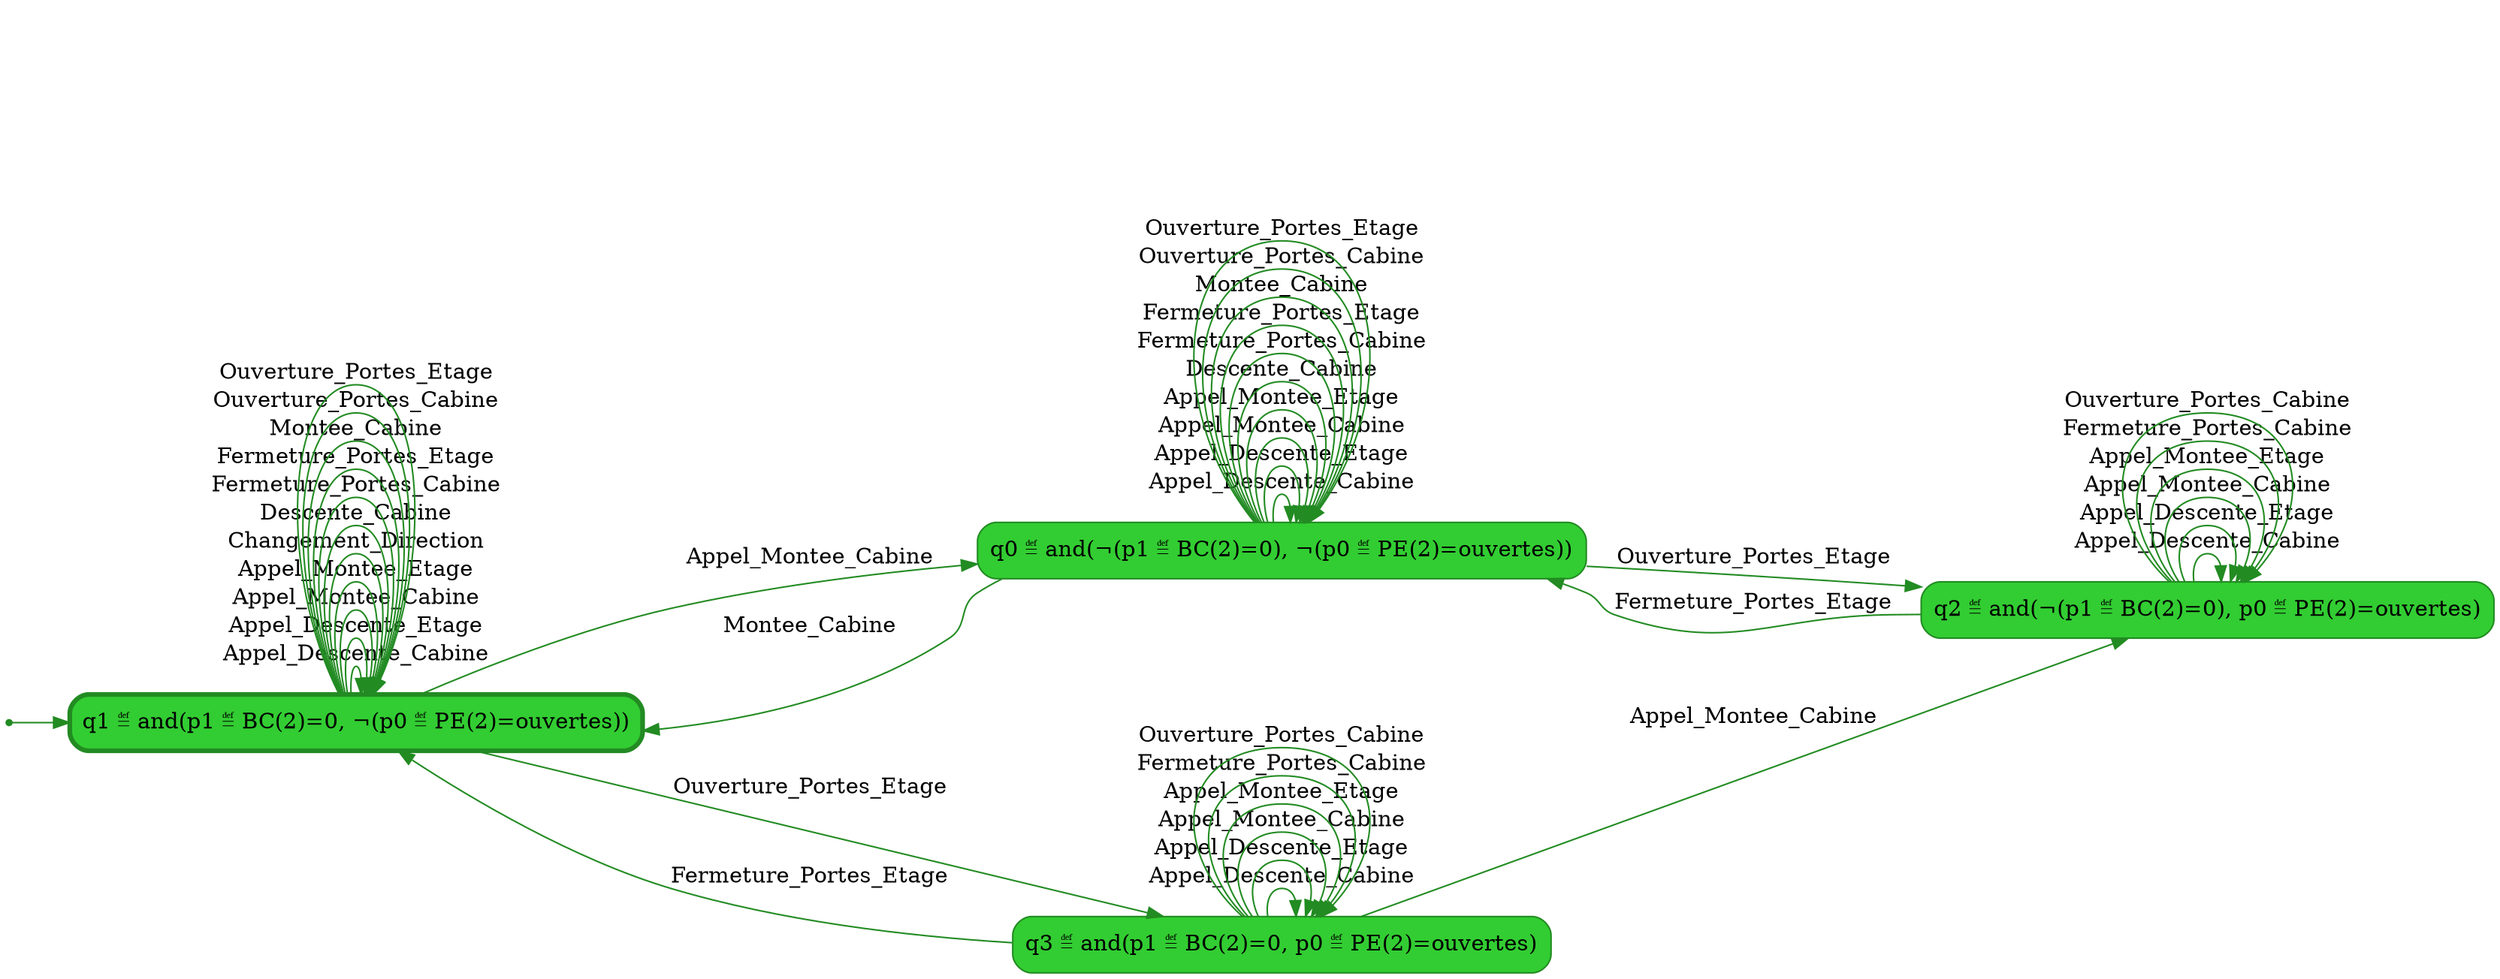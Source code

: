 digraph g {

	rankdir="LR"

	__invisible__[shape="point", color="forestgreen"]
	q1[label="q1 ≝ and(p1 ≝ BC(2)=0, ¬(p0 ≝ PE(2)=ouvertes))", shape="box", style="rounded, filled", color="forestgreen", fillcolor="limegreen", penwidth=3] // Initial
	q0[label="q0 ≝ and(¬(p1 ≝ BC(2)=0), ¬(p0 ≝ PE(2)=ouvertes))", shape="box", style="rounded, filled", color="forestgreen", fillcolor="limegreen"]
	q2[label="q2 ≝ and(¬(p1 ≝ BC(2)=0), p0 ≝ PE(2)=ouvertes)", shape="box", style="rounded, filled", color="forestgreen", fillcolor="limegreen"]
	q3[label="q3 ≝ and(p1 ≝ BC(2)=0, p0 ≝ PE(2)=ouvertes)", shape="box", style="rounded, filled", color="forestgreen", fillcolor="limegreen"]

	__invisible__ -> q1[color="forestgreen"]
	q1 -> q1[label="Appel_Descente_Cabine", color="forestgreen"]
	q1 -> q1[label="Appel_Descente_Etage", color="forestgreen"]
	q1 -> q1[label="Appel_Montee_Cabine", color="forestgreen"]
	q1 -> q1[label="Appel_Montee_Etage", color="forestgreen"]
	q1 -> q1[label="Changement_Direction", color="forestgreen"]
	q1 -> q1[label="Descente_Cabine", color="forestgreen"]
	q1 -> q1[label="Fermeture_Portes_Cabine", color="forestgreen"]
	q1 -> q1[label="Fermeture_Portes_Etage", color="forestgreen"]
	q1 -> q1[label="Montee_Cabine", color="forestgreen"]
	q1 -> q1[label="Ouverture_Portes_Cabine", color="forestgreen"]
	q1 -> q1[label="Ouverture_Portes_Etage", color="forestgreen"]
	q1 -> q0[label="Appel_Montee_Cabine", color="forestgreen"]
	q0 -> q0[label="Appel_Descente_Cabine", color="forestgreen"]
	q0 -> q0[label="Appel_Descente_Etage", color="forestgreen"]
	q0 -> q0[label="Appel_Montee_Cabine", color="forestgreen"]
	q0 -> q0[label="Appel_Montee_Etage", color="forestgreen"]
	q0 -> q0[label="Descente_Cabine", color="forestgreen"]
	q0 -> q0[label="Fermeture_Portes_Cabine", color="forestgreen"]
	q0 -> q0[label="Fermeture_Portes_Etage", color="forestgreen"]
	q0 -> q0[label="Montee_Cabine", color="forestgreen"]
	q0 -> q0[label="Ouverture_Portes_Cabine", color="forestgreen"]
	q0 -> q0[label="Ouverture_Portes_Etage", color="forestgreen"]
	q0 -> q1[label="Montee_Cabine", color="forestgreen"]
	q0 -> q2[label="Ouverture_Portes_Etage", color="forestgreen"]
	q2 -> q2[label="Appel_Descente_Cabine", color="forestgreen"]
	q2 -> q2[label="Appel_Descente_Etage", color="forestgreen"]
	q2 -> q2[label="Appel_Montee_Cabine", color="forestgreen"]
	q2 -> q2[label="Appel_Montee_Etage", color="forestgreen"]
	q2 -> q2[label="Fermeture_Portes_Cabine", color="forestgreen"]
	q2 -> q2[label="Ouverture_Portes_Cabine", color="forestgreen"]
	q2 -> q0[label="Fermeture_Portes_Etage", color="forestgreen"]
	q1 -> q3[label="Ouverture_Portes_Etage", color="forestgreen"]
	q3 -> q3[label="Appel_Descente_Cabine", color="forestgreen"]
	q3 -> q3[label="Appel_Descente_Etage", color="forestgreen"]
	q3 -> q3[label="Appel_Montee_Cabine", color="forestgreen"]
	q3 -> q3[label="Appel_Montee_Etage", color="forestgreen"]
	q3 -> q3[label="Fermeture_Portes_Cabine", color="forestgreen"]
	q3 -> q3[label="Ouverture_Portes_Cabine", color="forestgreen"]
	q3 -> q1[label="Fermeture_Portes_Etage", color="forestgreen"]
	q3 -> q2[label="Appel_Montee_Cabine", color="forestgreen"]

}

